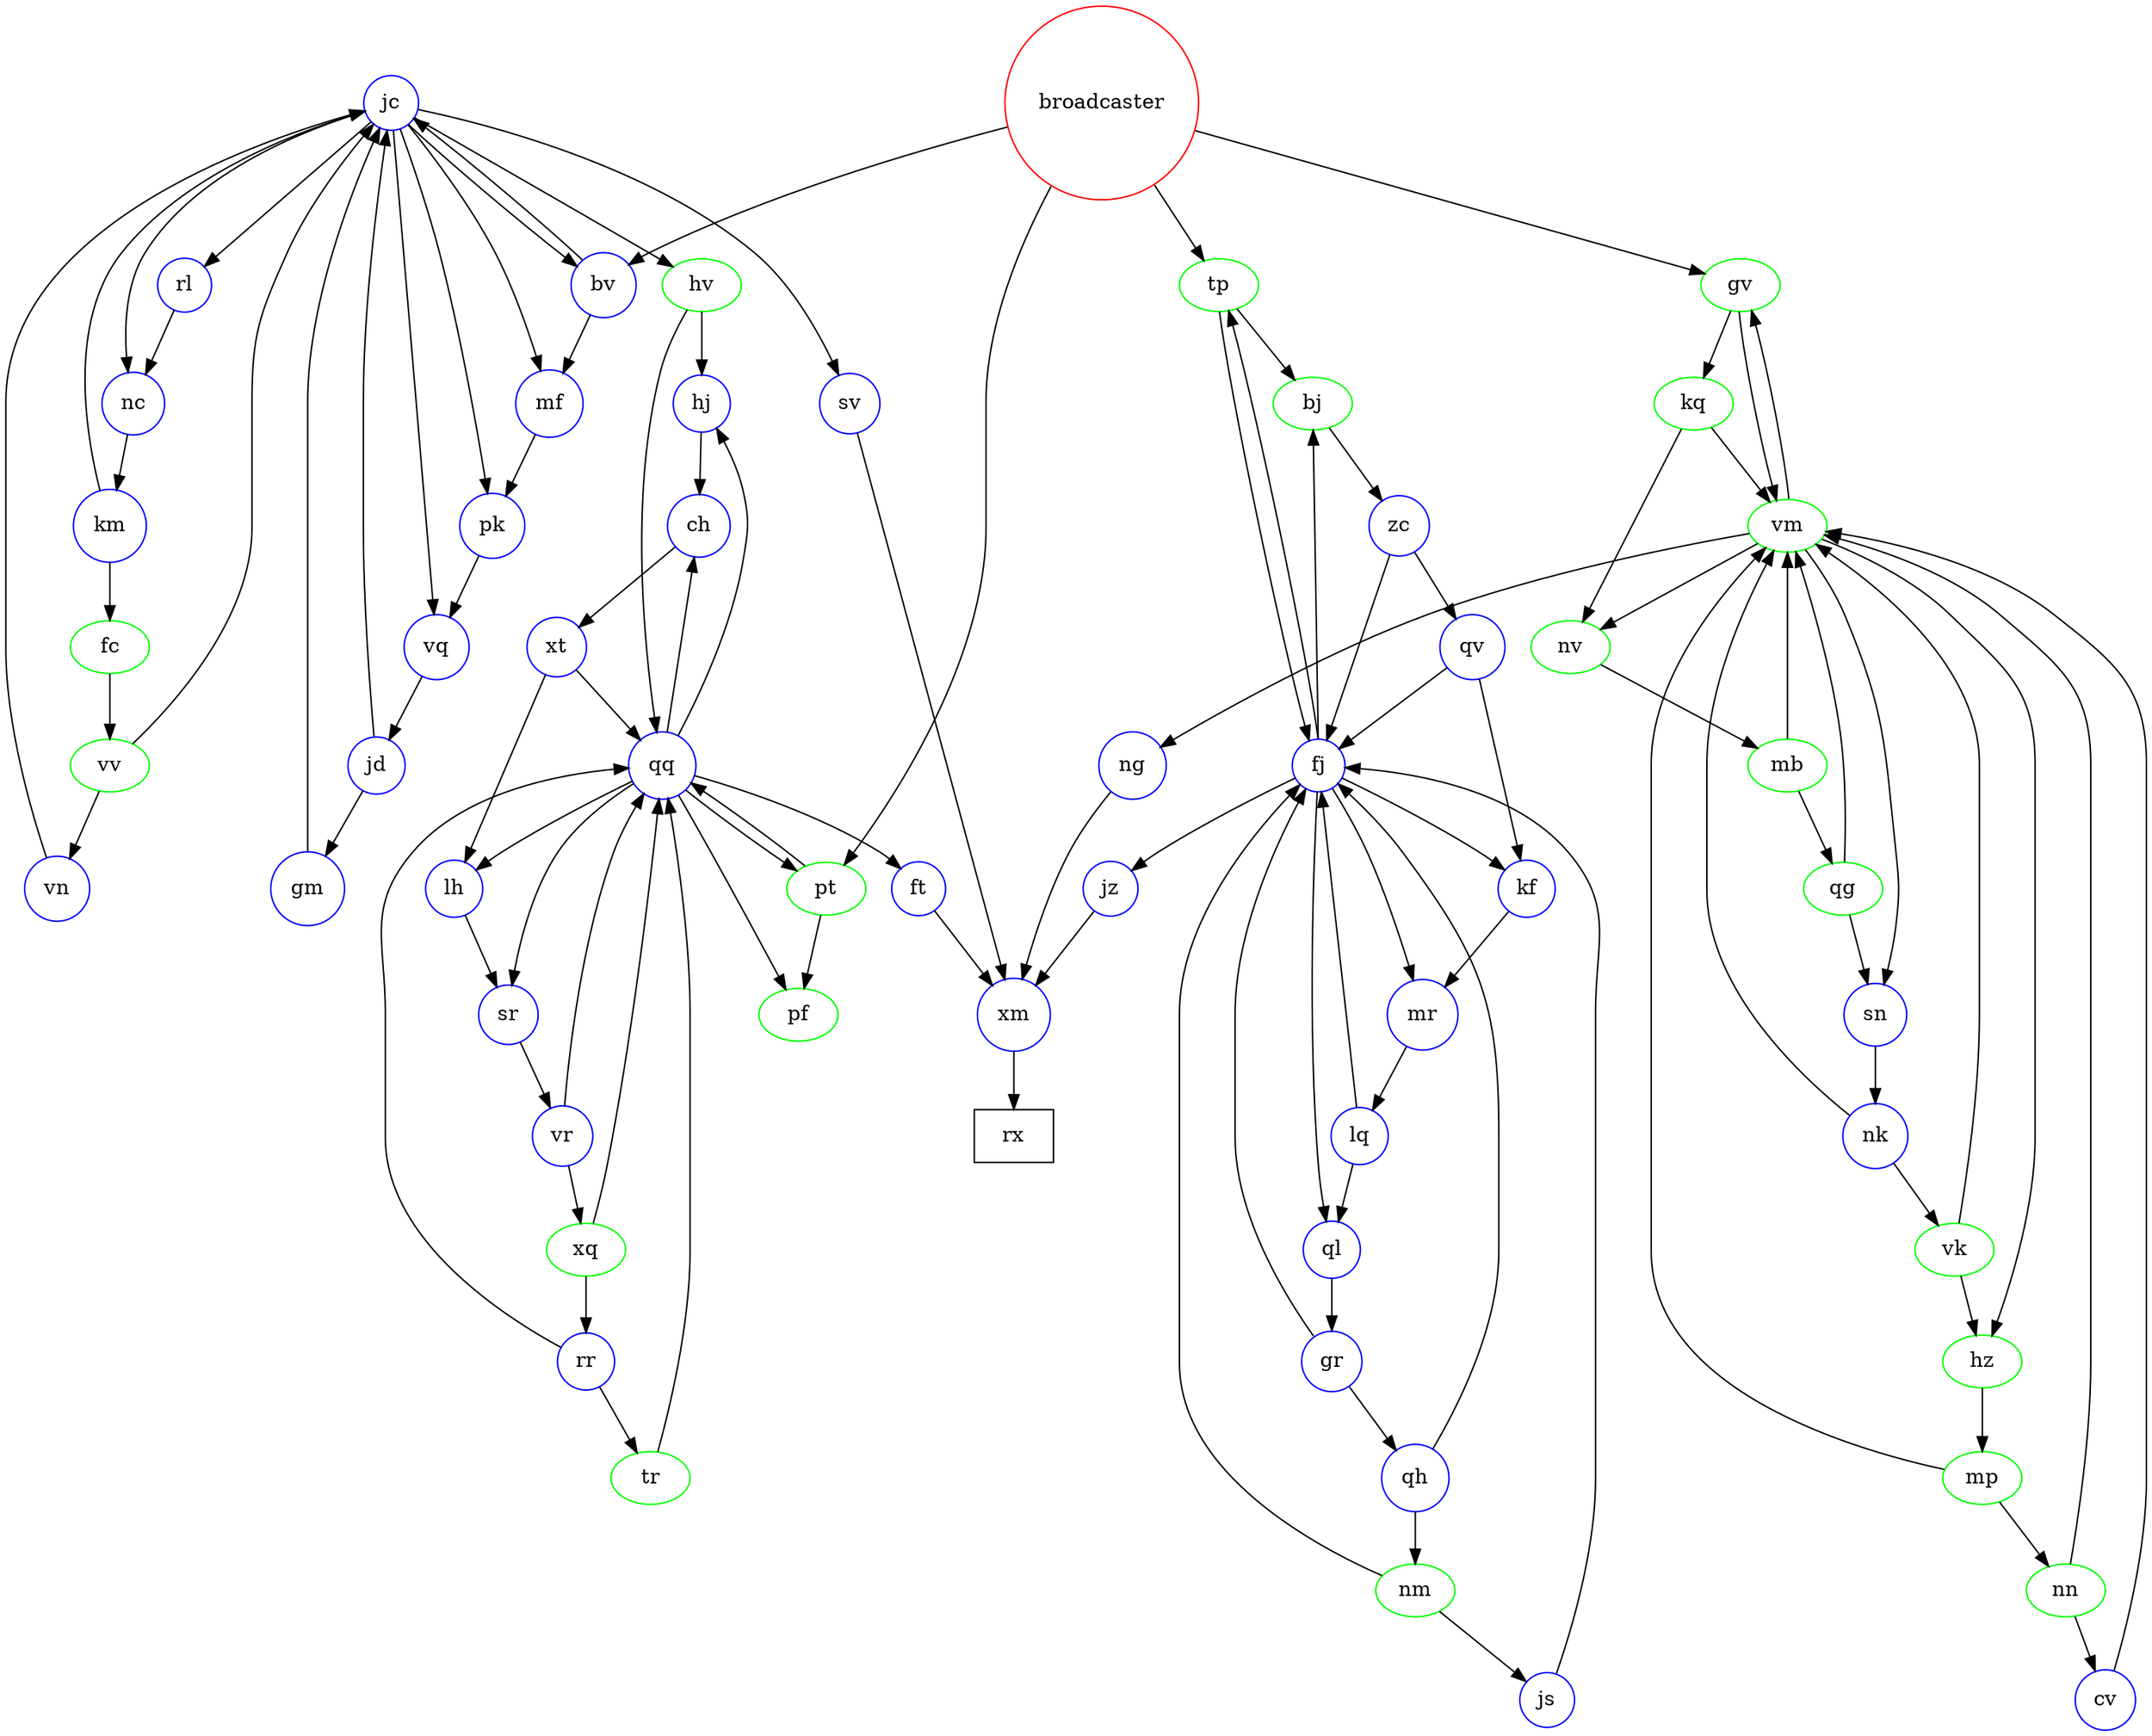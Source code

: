 digraph G {
    jc [shape=circle, color=blue]; // Type "&" avec couleur bleue
    bj [shape=ellipse, color=green]; // Type "%" avec couleur verte
    km [shape=circle, color=blue];
    vr [shape=circle, color=blue];
    ft [shape=circle, color=blue];
    jz [shape=circle, color=blue];
    fj [shape=circle, color=blue];
    pt [shape=ellipse, color=green];
    zc [shape=circle, color=blue];
    sr [shape=circle, color=blue];
    tr [shape=ellipse, color=green];
    lq [shape=circle, color=blue];
    qv [shape=circle, color=blue];
    sn [shape=circle, color=blue];
    jd [shape=circle, color=blue];
    tp [shape=ellipse, color=green];
    mp [shape=ellipse, color=green];
    broadcaster [shape=circle, color=red]; // Type "broadcaster" avec couleur rouge
    qh [shape=circle, color=blue];
    gv [shape=ellipse, color=green];
    xt [shape=circle, color=blue];
    nm [shape=ellipse, color=green];
    hj [shape=circle, color=blue];
    mb [shape=ellipse, color=green];
    gr [shape=circle, color=blue];
    js [shape=circle, color=blue];
    rl [shape=circle, color=blue];
    qq [shape=circle, color=blue];
    bv [shape=circle, color=blue];
    nv [shape=ellipse, color=green];
    xm [shape=circle, color=blue];
    nc [shape=circle, color=blue];
    sv [shape=circle, color=blue];
    ql [shape=circle, color=blue];
    vn [shape=circle, color=blue];
    hv [shape=ellipse, color=green];
    vm [shape=ellipse, color=green];
    rr [shape=circle, color=blue];
    vv [shape=ellipse, color=green];
    ng [shape=circle, color=blue];
    nn [shape=ellipse, color=green];
    ch [shape=circle, color=blue];
    mr [shape=circle, color=blue];
    cv [shape=circle, color=blue];
    fc [shape=ellipse, color=green];
    pf [shape=ellipse, color=green];
    pk [shape=circle, color=blue];
    vq [shape=circle, color=blue];
    kf [shape=circle, color=blue];
    mf [shape=circle, color=blue];
    qg [shape=ellipse, color=green];
    nk [shape=circle, color=blue];
    hz [shape=ellipse, color=green];
    kq [shape=ellipse, color=green];
    lh [shape=circle, color=blue];
    gm [shape=circle, color=blue];
    vk [shape=ellipse, color=green];
    xq [shape=ellipse, color=green];
    rx [shape=box, color=black];

    jc -> vq;
    jc -> mf;
    jc -> bv;
    jc -> pk;
    jc -> nc;
    jc -> sv;
    jc -> rl;
    bj -> zc;
    km -> jc;
    km -> fc;
    vr -> xq;
    vr -> qq;
    ft -> xm;
    jz -> xm;
    fj -> jz;
    fj -> bj;
    fj -> mr;
    fj -> tp;
    fj -> ql;
    fj -> kf;
    pt -> qq;
    pt -> pf;
    zc -> qv;
    zc -> fj;
    sr -> vr;
    tr -> qq;
    lq -> fj;
    lq -> ql;
    qv -> kf;
    qv -> fj;
    sn -> nk;
    jd -> jc;
    jd -> gm;
    tp -> bj;
    tp -> fj;
    mp -> vm;
    mp -> nn;
    broadcaster -> pt;
    broadcaster -> tp;
    broadcaster -> gv;
    broadcaster -> bv;
    qh -> fj;
    qh -> nm;
    gv -> vm;
    gv -> kq;
    xt -> qq;
    xt -> lh;
    nm -> fj;
    nm -> js;
    hj -> ch;
    mb -> vm;
    mb -> qg;
    gr -> fj;
    gr -> qh;
    js -> fj;
    rl -> nc;
    qq -> sr;
    qq -> pt;
    qq -> ch;
    qq -> lh;
    qq -> hj;
    qq -> pf;
    qq -> ft;
    bv -> jc;
    bv -> mf;
    nv -> mb;
    xm -> rx;
    nc -> km;
    sv -> xm;
    ql -> gr;
    vn -> jc;
    hv -> qq;
    hv -> hj;
    vm -> ng;
    vm -> hz;
    vm -> sn;
    vm -> gv;
    vm -> nv;
    rr -> qq;
    rr -> tr;
    vv -> jc;
    vv -> vn;
    ng -> xm;
    nn -> cv;
    nn -> vm;
    ch -> xt;
    mr -> lq;
    cv -> vm;
    fc -> vv;
    jc -> hv;
    pk -> vq;
    vq -> jd;
    kf -> mr;
    mf -> pk;
    qg -> vm;
    qg -> sn;
    nk -> vk;
    nk -> vm;
    hz -> mp;
    kq -> vm;
    kq -> nv;
    lh -> sr;
    gm -> jc;
    vk -> vm;
    vk -> hz;
    xq -> qq;
    xq -> rr;
}
